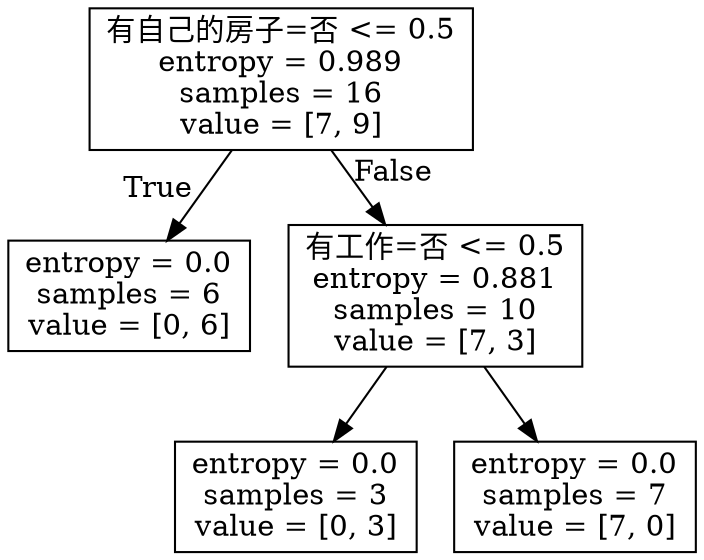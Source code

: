 digraph Tree {
node [shape=box] ;
0 [label="有自己的房子=否 <= 0.5\nentropy = 0.989\nsamples = 16\nvalue = [7, 9]"] ;
1 [label="entropy = 0.0\nsamples = 6\nvalue = [0, 6]"] ;
0 -> 1 [labeldistance=2.5, labelangle=45, headlabel="True"] ;
2 [label="有工作=否 <= 0.5\nentropy = 0.881\nsamples = 10\nvalue = [7, 3]"] ;
0 -> 2 [labeldistance=2.5, labelangle=-45, headlabel="False"] ;
3 [label="entropy = 0.0\nsamples = 3\nvalue = [0, 3]"] ;
2 -> 3 ;
4 [label="entropy = 0.0\nsamples = 7\nvalue = [7, 0]"] ;
2 -> 4 ;
}